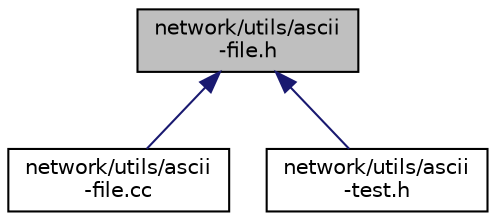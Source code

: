 digraph "network/utils/ascii-file.h"
{
  edge [fontname="Helvetica",fontsize="10",labelfontname="Helvetica",labelfontsize="10"];
  node [fontname="Helvetica",fontsize="10",shape=record];
  Node1 [label="network/utils/ascii\l-file.h",height=0.2,width=0.4,color="black", fillcolor="grey75", style="filled", fontcolor="black"];
  Node1 -> Node2 [dir="back",color="midnightblue",fontsize="10",style="solid"];
  Node2 [label="network/utils/ascii\l-file.cc",height=0.2,width=0.4,color="black", fillcolor="white", style="filled",URL="$d6/d46/ascii-file_8cc.html"];
  Node1 -> Node3 [dir="back",color="midnightblue",fontsize="10",style="solid"];
  Node3 [label="network/utils/ascii\l-test.h",height=0.2,width=0.4,color="black", fillcolor="white", style="filled",URL="$d7/def/ascii-test_8h.html"];
}
